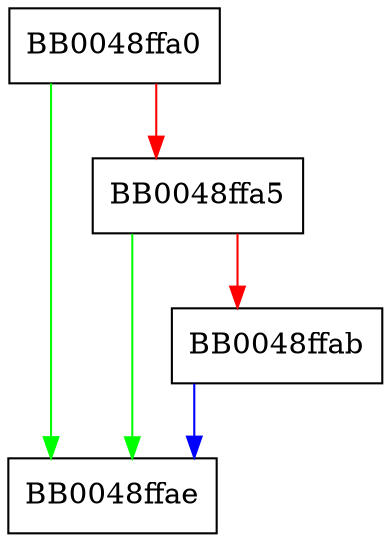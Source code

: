 digraph SSL_set_quiet_shutdown {
  node [shape="box"];
  graph [splines=ortho];
  BB0048ffa0 -> BB0048ffae [color="green"];
  BB0048ffa0 -> BB0048ffa5 [color="red"];
  BB0048ffa5 -> BB0048ffae [color="green"];
  BB0048ffa5 -> BB0048ffab [color="red"];
  BB0048ffab -> BB0048ffae [color="blue"];
}